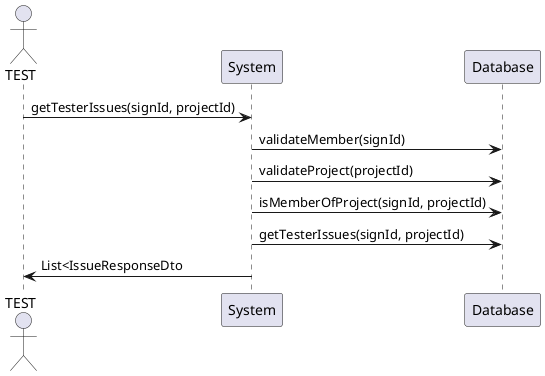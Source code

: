 @startuml
actor TEST
participant System
participant DBMS as "Database"

TEST -> System: getTesterIssues(signId, projectId)
System -> DBMS: validateMember(signId)
System -> DBMS: validateProject(projectId)
System -> DBMS: isMemberOfProject(signId, projectId)
System -> DBMS: getTesterIssues(signId, projectId)
System -> TEST: List<IssueResponseDto
@enduml
